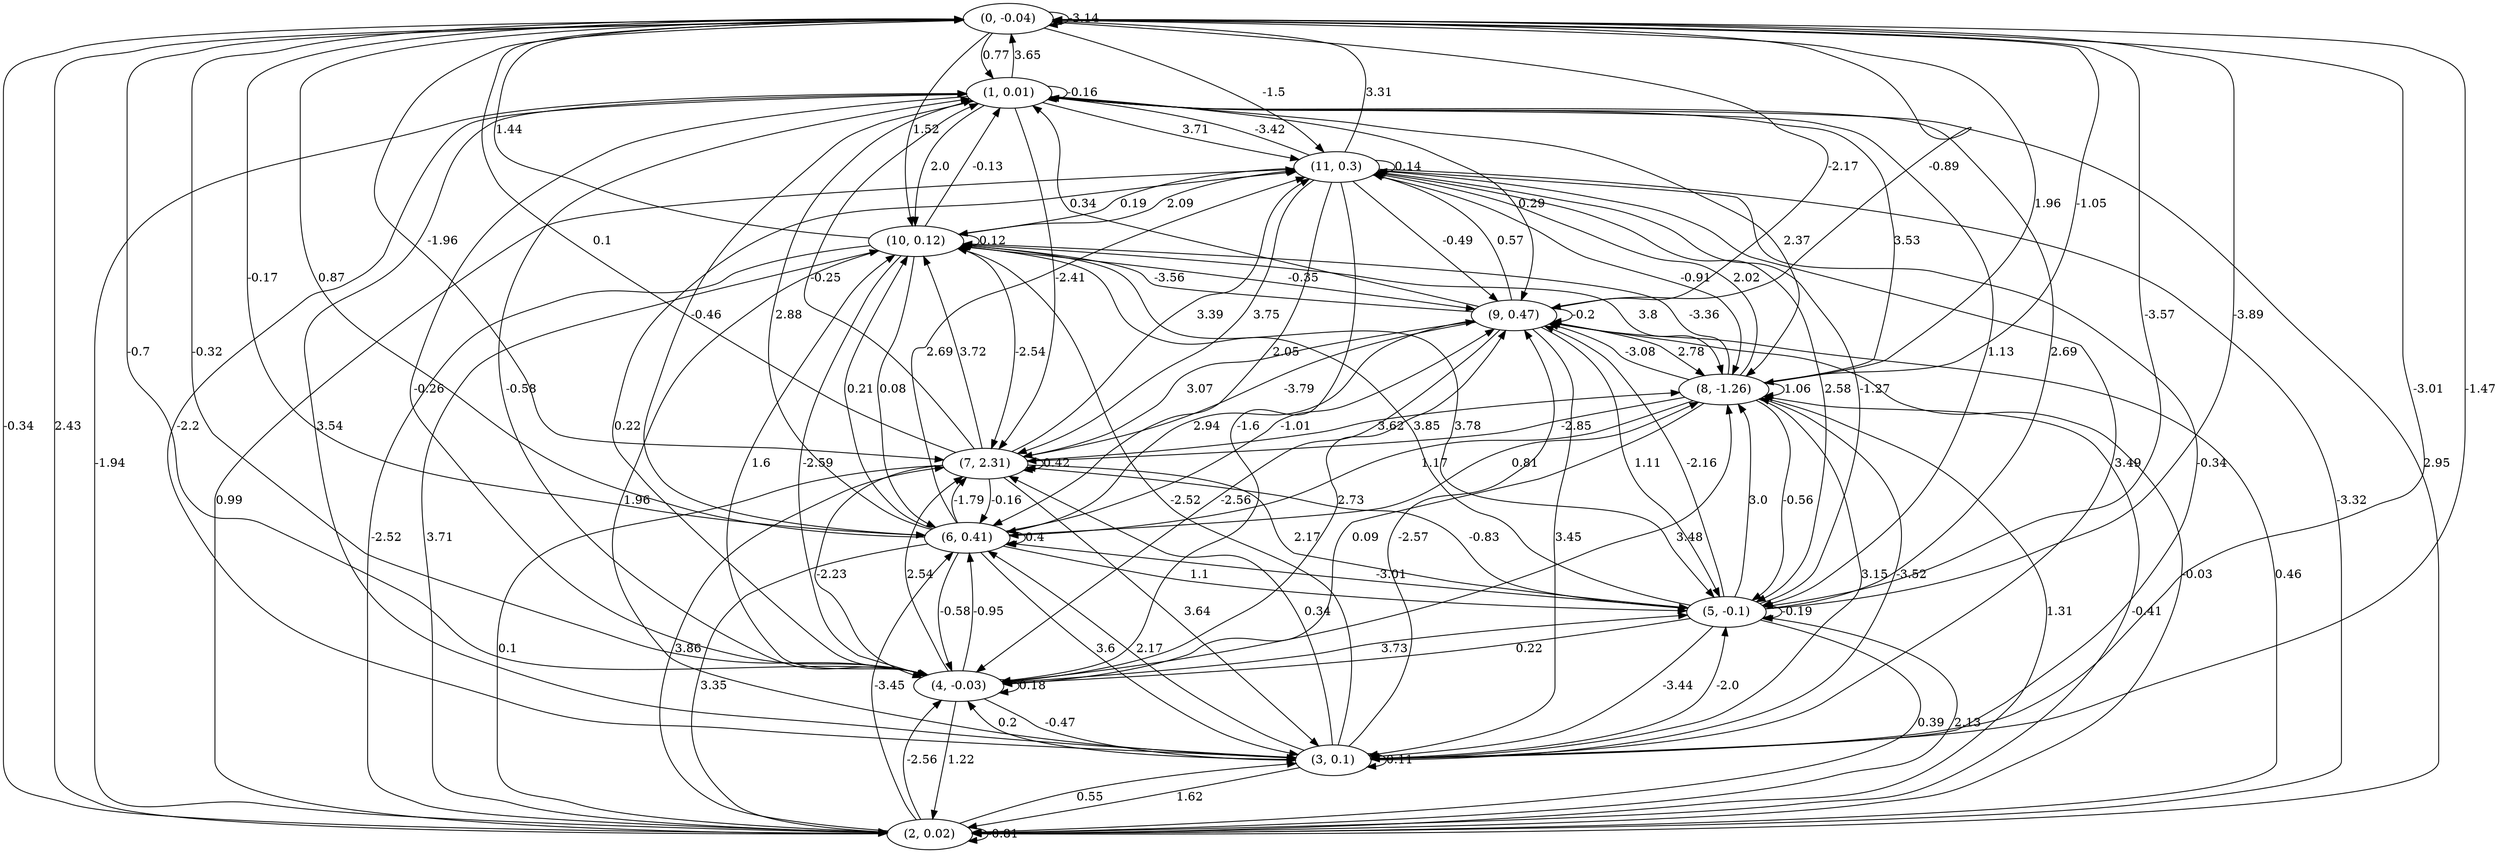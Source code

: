 digraph {
    0 [ label = "(0, -0.04)" ]
    1 [ label = "(1, 0.01)" ]
    2 [ label = "(2, 0.02)" ]
    3 [ label = "(3, 0.1)" ]
    4 [ label = "(4, -0.03)" ]
    5 [ label = "(5, -0.1)" ]
    6 [ label = "(6, 0.41)" ]
    7 [ label = "(7, 2.31)" ]
    8 [ label = "(8, -1.26)" ]
    9 [ label = "(9, 0.47)" ]
    10 [ label = "(10, 0.12)" ]
    11 [ label = "(11, 0.3)" ]
    0 -> 0 [ label = "-3.14" ]
    1 -> 1 [ label = "-0.16" ]
    2 -> 2 [ label = "-0.81" ]
    3 -> 3 [ label = "0.11" ]
    4 -> 4 [ label = "0.18" ]
    5 -> 5 [ label = "-0.19" ]
    6 -> 6 [ label = "0.4" ]
    7 -> 7 [ label = "0.42" ]
    8 -> 8 [ label = "1.06" ]
    9 -> 9 [ label = "-0.2" ]
    10 -> 10 [ label = "0.12" ]
    11 -> 11 [ label = "0.14" ]
    1 -> 0 [ label = "3.65" ]
    2 -> 0 [ label = "2.43" ]
    3 -> 0 [ label = "-1.47" ]
    4 -> 0 [ label = "-0.32" ]
    5 -> 0 [ label = "-3.89" ]
    6 -> 0 [ label = "0.87" ]
    7 -> 0 [ label = "0.1" ]
    8 -> 0 [ label = "-1.05" ]
    9 -> 0 [ label = "-0.89" ]
    10 -> 0 [ label = "1.44" ]
    11 -> 0 [ label = "3.31" ]
    0 -> 1 [ label = "0.77" ]
    2 -> 1 [ label = "-1.94" ]
    3 -> 1 [ label = "3.54" ]
    4 -> 1 [ label = "-0.58" ]
    5 -> 1 [ label = "2.69" ]
    6 -> 1 [ label = "2.88" ]
    7 -> 1 [ label = "-0.25" ]
    8 -> 1 [ label = "3.53" ]
    9 -> 1 [ label = "0.34" ]
    10 -> 1 [ label = "-0.13" ]
    11 -> 1 [ label = "-3.42" ]
    0 -> 2 [ label = "-0.34" ]
    1 -> 2 [ label = "2.95" ]
    3 -> 2 [ label = "1.62" ]
    4 -> 2 [ label = "1.22" ]
    5 -> 2 [ label = "0.39" ]
    6 -> 2 [ label = "3.35" ]
    7 -> 2 [ label = "0.1" ]
    8 -> 2 [ label = "1.31" ]
    9 -> 2 [ label = "-0.03" ]
    10 -> 2 [ label = "-2.52" ]
    11 -> 2 [ label = "-3.32" ]
    0 -> 3 [ label = "-3.01" ]
    1 -> 3 [ label = "-2.2" ]
    2 -> 3 [ label = "0.55" ]
    4 -> 3 [ label = "-0.47" ]
    5 -> 3 [ label = "-3.44" ]
    6 -> 3 [ label = "3.6" ]
    7 -> 3 [ label = "3.64" ]
    8 -> 3 [ label = "3.15" ]
    9 -> 3 [ label = "3.45" ]
    10 -> 3 [ label = "1.96" ]
    11 -> 3 [ label = "-0.34" ]
    0 -> 4 [ label = "-0.7" ]
    1 -> 4 [ label = "-0.26" ]
    2 -> 4 [ label = "-2.56" ]
    3 -> 4 [ label = "0.2" ]
    5 -> 4 [ label = "0.22" ]
    6 -> 4 [ label = "-0.58" ]
    7 -> 4 [ label = "-2.23" ]
    8 -> 4 [ label = "0.09" ]
    9 -> 4 [ label = "-2.56" ]
    10 -> 4 [ label = "-2.59" ]
    11 -> 4 [ label = "-1.6" ]
    0 -> 5 [ label = "-3.57" ]
    1 -> 5 [ label = "1.13" ]
    2 -> 5 [ label = "2.13" ]
    3 -> 5 [ label = "-2.0" ]
    4 -> 5 [ label = "3.73" ]
    6 -> 5 [ label = "1.1" ]
    7 -> 5 [ label = "2.17" ]
    8 -> 5 [ label = "-0.56" ]
    9 -> 5 [ label = "1.11" ]
    10 -> 5 [ label = "3.78" ]
    11 -> 5 [ label = "2.58" ]
    0 -> 6 [ label = "-0.17" ]
    1 -> 6 [ label = "-0.46" ]
    2 -> 6 [ label = "-3.45" ]
    3 -> 6 [ label = "2.17" ]
    4 -> 6 [ label = "-0.95" ]
    5 -> 6 [ label = "-3.01" ]
    7 -> 6 [ label = "-0.16" ]
    8 -> 6 [ label = "1.17" ]
    9 -> 6 [ label = "2.94" ]
    10 -> 6 [ label = "0.08" ]
    11 -> 6 [ label = "2.05" ]
    0 -> 7 [ label = "-1.96" ]
    1 -> 7 [ label = "-2.41" ]
    2 -> 7 [ label = "3.86" ]
    3 -> 7 [ label = "0.34" ]
    4 -> 7 [ label = "2.54" ]
    5 -> 7 [ label = "-0.83" ]
    6 -> 7 [ label = "-1.79" ]
    8 -> 7 [ label = "-2.85" ]
    9 -> 7 [ label = "-3.79" ]
    10 -> 7 [ label = "-2.54" ]
    11 -> 7 [ label = "3.75" ]
    0 -> 8 [ label = "1.96" ]
    1 -> 8 [ label = "2.37" ]
    2 -> 8 [ label = "-0.41" ]
    3 -> 8 [ label = "-3.52" ]
    4 -> 8 [ label = "3.48" ]
    5 -> 8 [ label = "3.0" ]
    6 -> 8 [ label = "0.81" ]
    7 -> 8 [ label = "3.62" ]
    9 -> 8 [ label = "2.78" ]
    10 -> 8 [ label = "3.8" ]
    11 -> 8 [ label = "-0.91" ]
    0 -> 9 [ label = "-2.17" ]
    1 -> 9 [ label = "0.29" ]
    2 -> 9 [ label = "0.46" ]
    3 -> 9 [ label = "-2.57" ]
    4 -> 9 [ label = "2.73" ]
    5 -> 9 [ label = "-2.16" ]
    6 -> 9 [ label = "-1.01" ]
    7 -> 9 [ label = "3.07" ]
    8 -> 9 [ label = "-3.08" ]
    10 -> 9 [ label = "-0.35" ]
    11 -> 9 [ label = "-0.49" ]
    0 -> 10 [ label = "1.52" ]
    1 -> 10 [ label = "2.0" ]
    2 -> 10 [ label = "3.71" ]
    3 -> 10 [ label = "-2.52" ]
    4 -> 10 [ label = "1.6" ]
    5 -> 10 [ label = "3.85" ]
    6 -> 10 [ label = "0.21" ]
    7 -> 10 [ label = "3.72" ]
    8 -> 10 [ label = "-3.36" ]
    9 -> 10 [ label = "-3.56" ]
    11 -> 10 [ label = "0.19" ]
    0 -> 11 [ label = "-1.5" ]
    1 -> 11 [ label = "3.71" ]
    2 -> 11 [ label = "0.99" ]
    3 -> 11 [ label = "3.49" ]
    4 -> 11 [ label = "0.22" ]
    5 -> 11 [ label = "-1.27" ]
    6 -> 11 [ label = "2.69" ]
    7 -> 11 [ label = "3.39" ]
    8 -> 11 [ label = "2.02" ]
    9 -> 11 [ label = "0.57" ]
    10 -> 11 [ label = "2.09" ]
}

